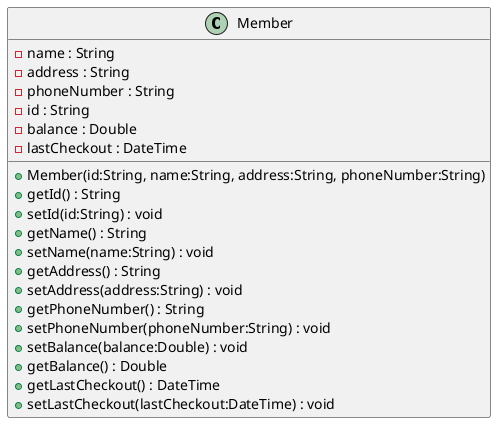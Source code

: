 @startuml
class Member {
    - name : String
    - address : String
    - phoneNumber : String
    - id : String
    - balance : Double
    - lastCheckout : DateTime
    + Member(id:String, name:String, address:String, phoneNumber:String)
    + getId() : String
    + setId(id:String) : void
    + getName() : String
    + setName(name:String) : void
    + getAddress() : String
    + setAddress(address:String) : void
    + getPhoneNumber() : String
    + setPhoneNumber(phoneNumber:String) : void
    + setBalance(balance:Double) : void
    + getBalance() : Double
    + getLastCheckout() : DateTime
    + setLastCheckout(lastCheckout:DateTime) : void
}
@enduml
